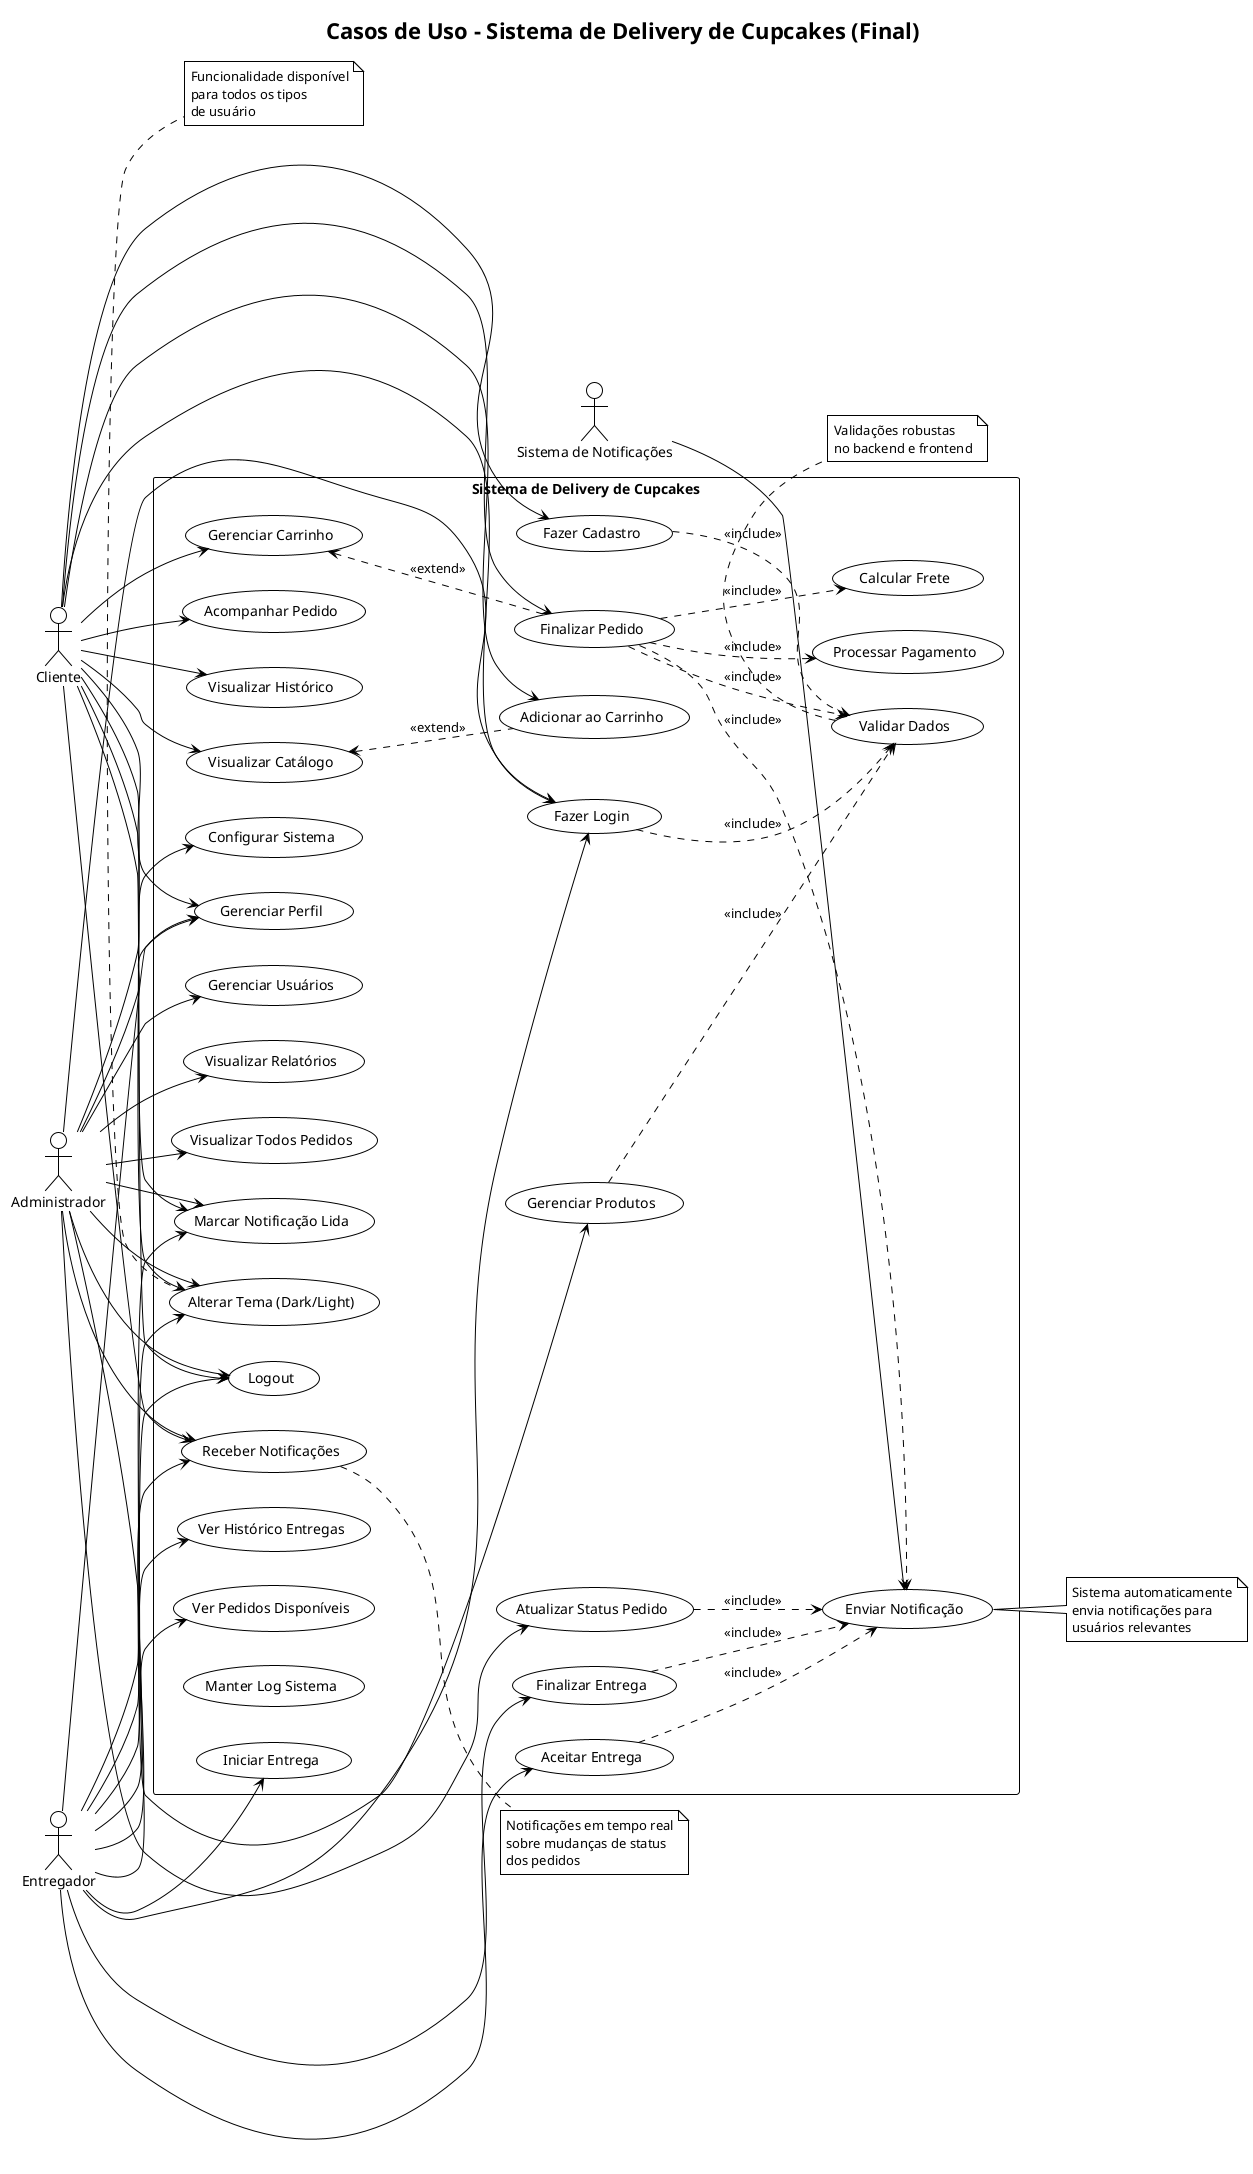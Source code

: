 @startuml diagrama_casos_de_uso_final
!theme plain

title Casos de Uso - Sistema de Delivery de Cupcakes (Final)

left to right direction

' Atores
actor "Cliente" as Cliente
actor "Entregador" as Entregador  
actor "Administrador" as Admin
actor "Sistema de Notificações" as SistemaNotif

' Sistema
rectangle "Sistema de Delivery de Cupcakes" {
    
    ' Casos de uso de Autenticação
    usecase "Fazer Login" as UC_Login
    usecase "Fazer Cadastro" as UC_Cadastro
    usecase "Logout" as UC_Logout
    
    ' Casos de uso do Cliente
    usecase "Visualizar Catálogo" as UC_VisualizarCatalogo
    usecase "Adicionar ao Carrinho" as UC_AdicionarCarrinho
    usecase "Gerenciar Carrinho" as UC_GerenciarCarrinho
    usecase "Finalizar Pedido" as UC_FinalizarPedido
    usecase "Acompanhar Pedido" as UC_AcompanharPedido
    usecase "Visualizar Histórico" as UC_VisualizarHistorico
    usecase "Receber Notificações" as UC_ReceberNotificacoes
    usecase "Gerenciar Perfil" as UC_GerenciarPerfil
    
    ' Casos de uso do Entregador
    usecase "Ver Pedidos Disponíveis" as UC_VerPedidosDisponiveis
    usecase "Aceitar Entrega" as UC_AceitarEntrega
    usecase "Iniciar Entrega" as UC_IniciarEntrega
    usecase "Finalizar Entrega" as UC_FinalizarEntrega
    usecase "Ver Histórico Entregas" as UC_HistoricoEntregas
    
    ' Casos de uso do Administrador
    usecase "Gerenciar Produtos" as UC_GerenciarProdutos
    usecase "Visualizar Todos Pedidos" as UC_VisualizarTodosPedidos
    usecase "Atualizar Status Pedido" as UC_AtualizarStatusPedido
    usecase "Gerenciar Usuários" as UC_GerenciarUsuarios
    usecase "Visualizar Relatórios" as UC_VisualizarRelatorios
    usecase "Configurar Sistema" as UC_ConfigurarSistema
    
    ' Casos de uso do Sistema
    usecase "Enviar Notificação" as UC_EnviarNotificacao
    usecase "Calcular Frete" as UC_CalcularFrete
    usecase "Processar Pagamento" as UC_ProcessarPagamento
    usecase "Validar Dados" as UC_ValidarDados
    usecase "Manter Log Sistema" as UC_ManterLog
    
    ' Casos de uso Compartilhados
    usecase "Alterar Tema (Dark/Light)" as UC_AlterarTema
    usecase "Marcar Notificação Lida" as UC_MarcarNotificacaoLida
}

' Relacionamentos Cliente
Cliente --> UC_Login
Cliente --> UC_Cadastro
Cliente --> UC_Logout
Cliente --> UC_VisualizarCatalogo
Cliente --> UC_AdicionarCarrinho
Cliente --> UC_GerenciarCarrinho
Cliente --> UC_FinalizarPedido
Cliente --> UC_AcompanharPedido
Cliente --> UC_VisualizarHistorico
Cliente --> UC_ReceberNotificacoes
Cliente --> UC_GerenciarPerfil
Cliente --> UC_AlterarTema
Cliente --> UC_MarcarNotificacaoLida

' Relacionamentos Entregador
Entregador --> UC_Login
Entregador --> UC_Logout
Entregador --> UC_VerPedidosDisponiveis
Entregador --> UC_AceitarEntrega
Entregador --> UC_IniciarEntrega
Entregador --> UC_FinalizarEntrega
Entregador --> UC_HistoricoEntregas
Entregador --> UC_ReceberNotificacoes
Entregador --> UC_GerenciarPerfil
Entregador --> UC_AlterarTema
Entregador --> UC_MarcarNotificacaoLida

' Relacionamentos Administrador
Admin --> UC_Login
Admin --> UC_Logout
Admin --> UC_GerenciarProdutos
Admin --> UC_VisualizarTodosPedidos
Admin --> UC_AtualizarStatusPedido
Admin --> UC_GerenciarUsuarios
Admin --> UC_VisualizarRelatorios
Admin --> UC_ConfigurarSistema
Admin --> UC_ReceberNotificacoes
Admin --> UC_GerenciarPerfil
Admin --> UC_AlterarTema
Admin --> UC_MarcarNotificacaoLida

' Relacionamentos Sistema
SistemaNotif --> UC_EnviarNotificacao

' Relacionamentos Include/Extend
UC_FinalizarPedido ..> UC_ValidarDados : <<include>>
UC_FinalizarPedido ..> UC_CalcularFrete : <<include>>
UC_FinalizarPedido ..> UC_ProcessarPagamento : <<include>>
UC_FinalizarPedido ..> UC_EnviarNotificacao : <<include>>

UC_AtualizarStatusPedido ..> UC_EnviarNotificacao : <<include>>
UC_AceitarEntrega ..> UC_EnviarNotificacao : <<include>>
UC_FinalizarEntrega ..> UC_EnviarNotificacao : <<include>>

UC_Login ..> UC_ValidarDados : <<include>>
UC_Cadastro ..> UC_ValidarDados : <<include>>
UC_GerenciarProdutos ..> UC_ValidarDados : <<include>>

UC_VisualizarCatalogo <.. UC_AdicionarCarrinho : <<extend>>
UC_GerenciarCarrinho <.. UC_FinalizarPedido : <<extend>>

' Notas explicativas
note right of UC_ReceberNotificacoes
    Notificações em tempo real
    sobre mudanças de status
    dos pedidos
end note

note right of UC_EnviarNotificacao
    Sistema automaticamente
    envia notificações para
    usuários relevantes
end note

note bottom of UC_AlterarTema
    Funcionalidade disponível
    para todos os tipos
    de usuário
end note

note bottom of UC_ValidarDados
    Validações robustas
    no backend e frontend
end note

@enduml
